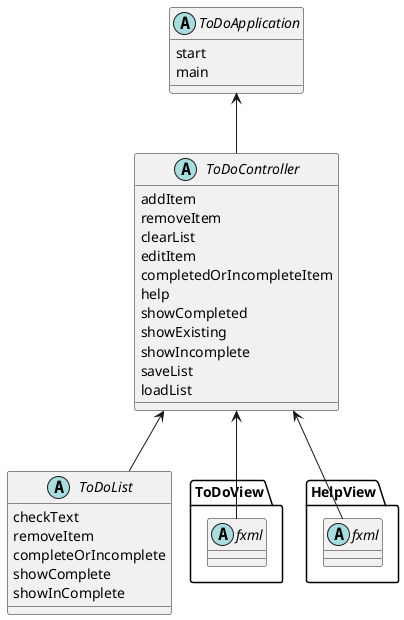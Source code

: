 @startuml
'https://plantuml.com/class-diagram

abstract class ToDoList{
    checkText
    removeItem
    completeOrIncomplete
    showComplete
    showInComplete
}

abstract class ToDoController{
    addItem
    removeItem
    clearList
    editItem
    completedOrIncompleteItem
    help
    showCompleted
    showExisting
    showIncomplete
    saveList
    loadList
}

abstract class ToDoApplication{
    start
    main
}

abstract class ToDoView.fxml
abstract class HelpView.fxml

ToDoController <-- ToDoView.fxml
ToDoController <-- HelpView.fxml
ToDoController <-- ToDoList
ToDoApplication <-- ToDoController


@enduml